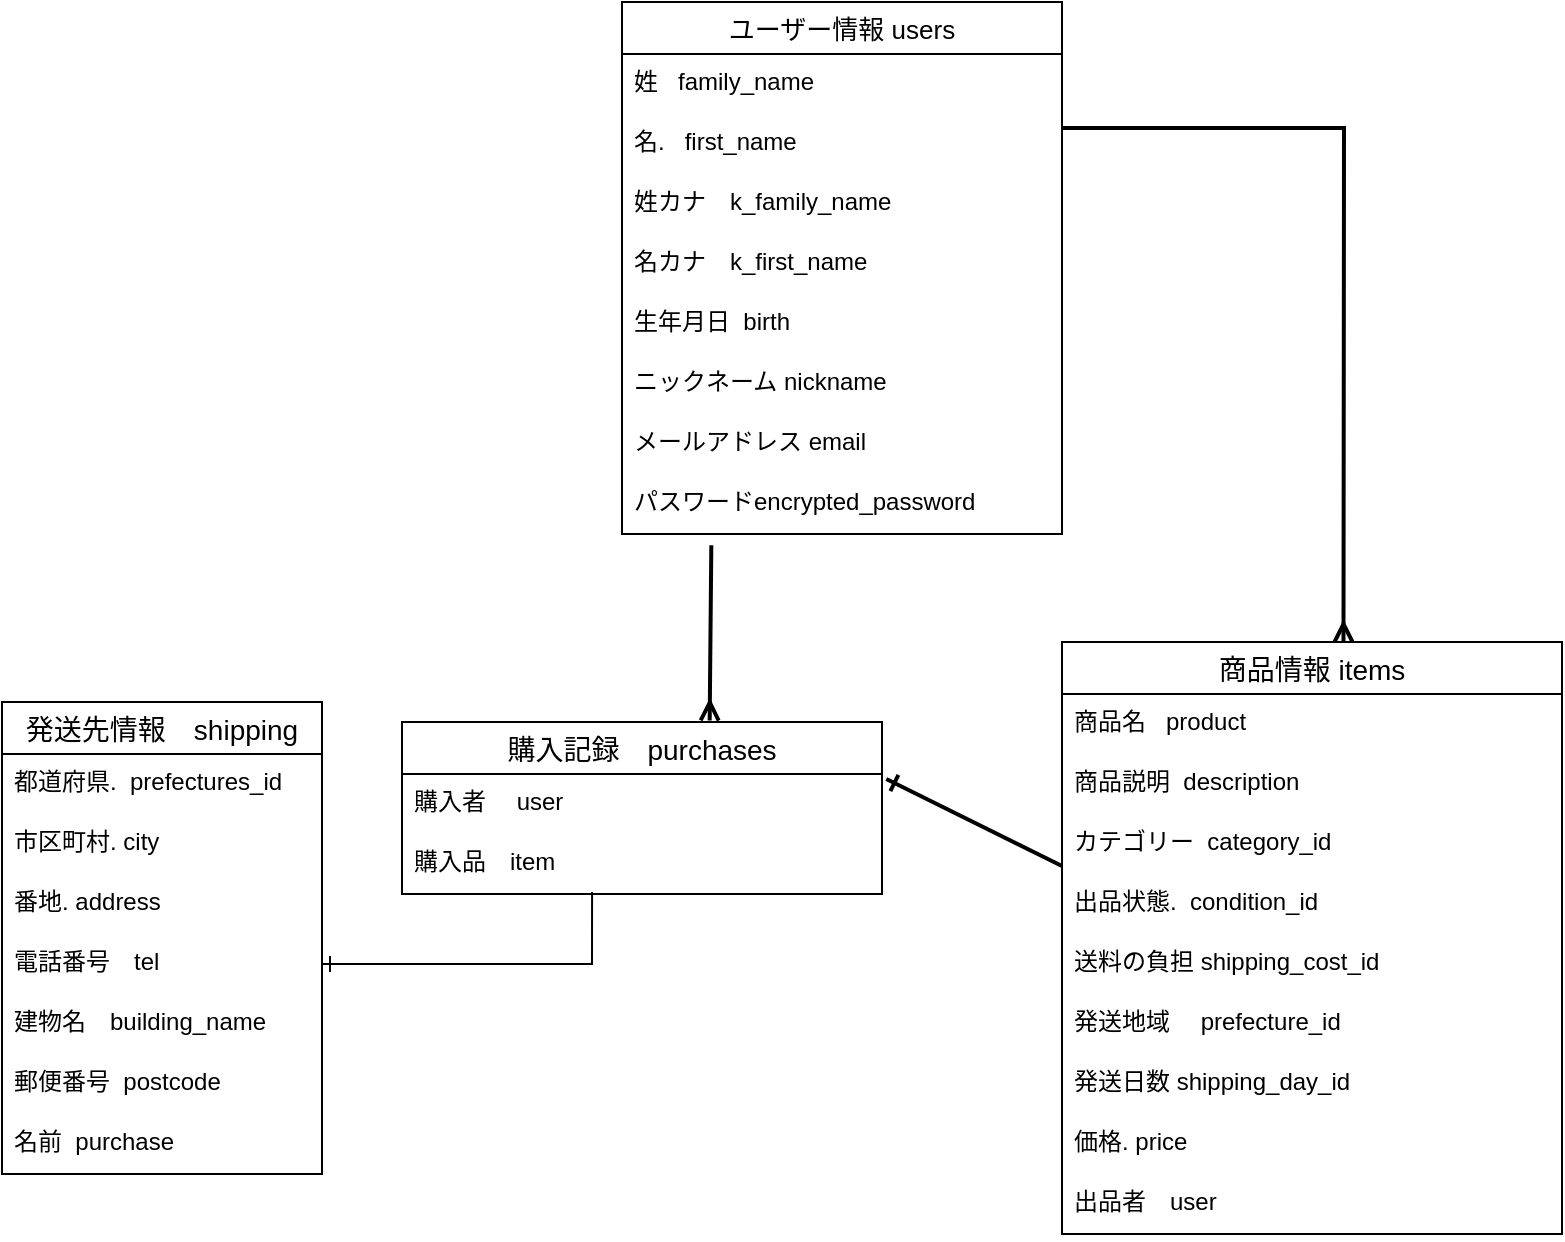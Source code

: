 <mxfile>
    <diagram id="9h7hrKx_j7E5iAnFVkUH" name="ページ1">
        <mxGraphModel dx="165" dy="483" grid="1" gridSize="10" guides="1" tooltips="1" connect="1" arrows="1" fold="1" page="1" pageScale="1" pageWidth="827" pageHeight="1169" math="0" shadow="0">
            <root>
                <mxCell id="0"/>
                <mxCell id="1" parent="0"/>
                <mxCell id="28" value="ユーザー情報 users" style="swimlane;fontStyle=0;childLayout=stackLayout;horizontal=1;startSize=26;horizontalStack=0;resizeParent=1;resizeParentMax=0;resizeLast=0;collapsible=1;marginBottom=0;align=center;fontSize=13;hachureGap=4;fontFamily=Helvetica;rounded=0;" parent="1" vertex="1">
                    <mxGeometry x="320" width="220" height="266" as="geometry">
                        <mxRectangle x="390" y="340" width="120" height="30" as="alternateBounds"/>
                    </mxGeometry>
                </mxCell>
                <mxCell id="29" value="姓   family_name" style="text;strokeColor=none;fillColor=none;spacingLeft=4;spacingRight=4;overflow=hidden;rotatable=0;points=[[0,0.5],[1,0.5]];portConstraint=eastwest;fontSize=12;hachureGap=4;fontFamily=Helvetica;rounded=0;" parent="28" vertex="1">
                    <mxGeometry y="26" width="220" height="30" as="geometry"/>
                </mxCell>
                <mxCell id="30" value="名.   first_name" style="text;strokeColor=none;fillColor=none;spacingLeft=4;spacingRight=4;overflow=hidden;rotatable=0;points=[[0,0.5],[1,0.5]];portConstraint=eastwest;fontSize=12;hachureGap=4;fontFamily=Helvetica;rounded=0;" parent="28" vertex="1">
                    <mxGeometry y="56" width="220" height="30" as="geometry"/>
                </mxCell>
                <mxCell id="161" value="姓カナ　k_family_name" style="text;strokeColor=none;fillColor=none;spacingLeft=4;spacingRight=4;overflow=hidden;rotatable=0;points=[[0,0.5],[1,0.5]];portConstraint=eastwest;fontSize=12;hachureGap=4;fontFamily=Helvetica;rounded=0;" parent="28" vertex="1">
                    <mxGeometry y="86" width="220" height="30" as="geometry"/>
                </mxCell>
                <mxCell id="31" value="名カナ　k_first_name" style="text;strokeColor=none;fillColor=none;spacingLeft=4;spacingRight=4;overflow=hidden;rotatable=0;points=[[0,0.5],[1,0.5]];portConstraint=eastwest;fontSize=12;hachureGap=4;fontFamily=Helvetica;rounded=0;" parent="28" vertex="1">
                    <mxGeometry y="116" width="220" height="30" as="geometry"/>
                </mxCell>
                <mxCell id="162" value="生年月日  birth" style="text;strokeColor=none;fillColor=none;spacingLeft=4;spacingRight=4;overflow=hidden;rotatable=0;points=[[0,0.5],[1,0.5]];portConstraint=eastwest;fontSize=12;hachureGap=4;fontFamily=Helvetica;rounded=0;" parent="28" vertex="1">
                    <mxGeometry y="146" width="220" height="30" as="geometry"/>
                </mxCell>
                <mxCell id="142" value="ニックネーム nickname " style="text;strokeColor=none;fillColor=none;spacingLeft=4;spacingRight=4;overflow=hidden;rotatable=0;points=[[0,0.5],[1,0.5]];portConstraint=eastwest;fontSize=12;hachureGap=4;fontFamily=Helvetica;rounded=0;" parent="28" vertex="1">
                    <mxGeometry y="176" width="220" height="30" as="geometry"/>
                </mxCell>
                <mxCell id="143" value="メールアドレス email" style="text;strokeColor=none;fillColor=none;spacingLeft=4;spacingRight=4;overflow=hidden;rotatable=0;points=[[0,0.5],[1,0.5]];portConstraint=eastwest;fontSize=12;hachureGap=4;fontFamily=Helvetica;rounded=0;" parent="28" vertex="1">
                    <mxGeometry y="206" width="220" height="30" as="geometry"/>
                </mxCell>
                <mxCell id="144" value="パスワードencrypted_password" style="text;strokeColor=none;fillColor=none;spacingLeft=4;spacingRight=4;overflow=hidden;rotatable=0;points=[[0,0.5],[1,0.5]];portConstraint=eastwest;fontSize=12;hachureGap=4;fontFamily=Helvetica;rounded=0;" parent="28" vertex="1">
                    <mxGeometry y="236" width="220" height="30" as="geometry"/>
                </mxCell>
                <mxCell id="79" value="商品情報 items" style="swimlane;fontStyle=0;childLayout=stackLayout;horizontal=1;startSize=26;horizontalStack=0;resizeParent=1;resizeParentMax=0;resizeLast=0;collapsible=1;marginBottom=0;align=center;fontSize=14;rounded=0;" parent="1" vertex="1">
                    <mxGeometry x="540" y="320" width="250" height="296" as="geometry"/>
                </mxCell>
                <mxCell id="80" value="商品名   product" style="text;strokeColor=none;fillColor=none;spacingLeft=4;spacingRight=4;overflow=hidden;rotatable=0;points=[[0,0.5],[1,0.5]];portConstraint=eastwest;fontSize=12;rounded=0;" parent="79" vertex="1">
                    <mxGeometry y="26" width="250" height="30" as="geometry"/>
                </mxCell>
                <mxCell id="84" value="商品説明  description" style="text;strokeColor=none;fillColor=none;spacingLeft=4;spacingRight=4;overflow=hidden;rotatable=0;points=[[0,0.5],[1,0.5]];portConstraint=eastwest;fontSize=12;rounded=0;" parent="79" vertex="1">
                    <mxGeometry y="56" width="250" height="30" as="geometry"/>
                </mxCell>
                <mxCell id="81" value="カテゴリー  category_id " style="text;strokeColor=none;fillColor=none;spacingLeft=4;spacingRight=4;overflow=hidden;rotatable=0;points=[[0,0.5],[1,0.5]];portConstraint=eastwest;fontSize=12;rounded=0;" parent="79" vertex="1">
                    <mxGeometry y="86" width="250" height="30" as="geometry"/>
                </mxCell>
                <mxCell id="82" value="出品状態.  condition_id " style="text;strokeColor=none;fillColor=none;spacingLeft=4;spacingRight=4;overflow=hidden;rotatable=0;points=[[0,0.5],[1,0.5]];portConstraint=eastwest;fontSize=12;rounded=0;" parent="79" vertex="1">
                    <mxGeometry y="116" width="250" height="30" as="geometry"/>
                </mxCell>
                <mxCell id="83" value="送料の負担 shipping_cost_id " style="text;strokeColor=none;fillColor=none;spacingLeft=4;spacingRight=4;overflow=hidden;rotatable=0;points=[[0,0.5],[1,0.5]];portConstraint=eastwest;fontSize=12;rounded=0;" parent="79" vertex="1">
                    <mxGeometry y="146" width="250" height="30" as="geometry"/>
                </mxCell>
                <mxCell id="86" value="発送地域 　prefecture_id" style="text;strokeColor=none;fillColor=none;spacingLeft=4;spacingRight=4;overflow=hidden;rotatable=0;points=[[0,0.5],[1,0.5]];portConstraint=eastwest;fontSize=12;rounded=0;" parent="79" vertex="1">
                    <mxGeometry y="176" width="250" height="30" as="geometry"/>
                </mxCell>
                <mxCell id="87" value="発送日数 shipping_day_id " style="text;strokeColor=none;fillColor=none;spacingLeft=4;spacingRight=4;overflow=hidden;rotatable=0;points=[[0,0.5],[1,0.5]];portConstraint=eastwest;fontSize=12;rounded=0;" parent="79" vertex="1">
                    <mxGeometry y="206" width="250" height="30" as="geometry"/>
                </mxCell>
                <mxCell id="88" value="価格. price" style="text;strokeColor=none;fillColor=none;spacingLeft=4;spacingRight=4;overflow=hidden;rotatable=0;points=[[0,0.5],[1,0.5]];portConstraint=eastwest;fontSize=12;rounded=0;" parent="79" vertex="1">
                    <mxGeometry y="236" width="250" height="30" as="geometry"/>
                </mxCell>
                <mxCell id="160" value="出品者　user" style="text;strokeColor=none;fillColor=none;spacingLeft=4;spacingRight=4;overflow=hidden;rotatable=0;points=[[0,0.5],[1,0.5]];portConstraint=eastwest;fontSize=12;rounded=0;" parent="79" vertex="1">
                    <mxGeometry y="266" width="250" height="30" as="geometry"/>
                </mxCell>
                <mxCell id="93" value="発送先情報　shipping" style="swimlane;fontStyle=0;childLayout=stackLayout;horizontal=1;startSize=26;horizontalStack=0;resizeParent=1;resizeParentMax=0;resizeLast=0;collapsible=1;marginBottom=0;align=center;fontSize=14;rounded=0;" parent="1" vertex="1">
                    <mxGeometry x="10" y="350" width="160" height="236" as="geometry"/>
                </mxCell>
                <mxCell id="99" value="都道府県.  prefectures_id" style="text;strokeColor=none;fillColor=none;spacingLeft=4;spacingRight=4;overflow=hidden;rotatable=0;points=[[0,0.5],[1,0.5]];portConstraint=eastwest;fontSize=12;rounded=0;" parent="93" vertex="1">
                    <mxGeometry y="26" width="160" height="30" as="geometry"/>
                </mxCell>
                <mxCell id="100" value="市区町村. city" style="text;strokeColor=none;fillColor=none;spacingLeft=4;spacingRight=4;overflow=hidden;rotatable=0;points=[[0,0.5],[1,0.5]];portConstraint=eastwest;fontSize=12;rounded=0;" parent="93" vertex="1">
                    <mxGeometry y="56" width="160" height="30" as="geometry"/>
                </mxCell>
                <mxCell id="101" value="番地. address" style="text;strokeColor=none;fillColor=none;spacingLeft=4;spacingRight=4;overflow=hidden;rotatable=0;points=[[0,0.5],[1,0.5]];portConstraint=eastwest;fontSize=12;rounded=0;" parent="93" vertex="1">
                    <mxGeometry y="86" width="160" height="30" as="geometry"/>
                </mxCell>
                <mxCell id="103" value="電話番号　tel" style="text;strokeColor=none;fillColor=none;spacingLeft=4;spacingRight=4;overflow=hidden;rotatable=0;points=[[0,0.5],[1,0.5]];portConstraint=eastwest;fontSize=12;rounded=0;" parent="93" vertex="1">
                    <mxGeometry y="116" width="160" height="30" as="geometry"/>
                </mxCell>
                <mxCell id="102" value="建物名　building_name&#10;" style="text;strokeColor=none;fillColor=none;spacingLeft=4;spacingRight=4;overflow=hidden;rotatable=0;points=[[0,0.5],[1,0.5]];portConstraint=eastwest;fontSize=12;rounded=0;" parent="93" vertex="1">
                    <mxGeometry y="146" width="160" height="30" as="geometry"/>
                </mxCell>
                <mxCell id="167" value="郵便番号  postcode" style="text;strokeColor=none;fillColor=none;spacingLeft=4;spacingRight=4;overflow=hidden;rotatable=0;points=[[0,0.5],[1,0.5]];portConstraint=eastwest;fontSize=12;rounded=0;" vertex="1" parent="93">
                    <mxGeometry y="176" width="160" height="30" as="geometry"/>
                </mxCell>
                <mxCell id="168" value="名前  purchase" style="text;strokeColor=none;fillColor=none;spacingLeft=4;spacingRight=4;overflow=hidden;rotatable=0;points=[[0,0.5],[1,0.5]];portConstraint=eastwest;fontSize=12;rounded=0;" vertex="1" parent="93">
                    <mxGeometry y="206" width="160" height="30" as="geometry"/>
                </mxCell>
                <mxCell id="147" style="edgeStyle=none;html=1;exitX=1;exitY=0.233;exitDx=0;exitDy=0;entryX=0.563;entryY=0;entryDx=0;entryDy=0;entryPerimeter=0;fontFamily=Helvetica;endArrow=ERmany;endFill=0;exitPerimeter=0;strokeWidth=2;rounded=0;startArrow=none;startFill=0;" parent="1" source="30" target="79" edge="1">
                    <mxGeometry relative="1" as="geometry">
                        <Array as="points">
                            <mxPoint x="681" y="63"/>
                        </Array>
                    </mxGeometry>
                </mxCell>
                <mxCell id="148" value="購入記録　purchases" style="swimlane;fontStyle=0;childLayout=stackLayout;horizontal=1;startSize=26;horizontalStack=0;resizeParent=1;resizeParentMax=0;resizeLast=0;collapsible=1;marginBottom=0;align=center;fontSize=14;fontFamily=Helvetica;rounded=0;" parent="1" vertex="1">
                    <mxGeometry x="210" y="360" width="240" height="86" as="geometry"/>
                </mxCell>
                <mxCell id="149" value="購入者　 user" style="text;strokeColor=none;fillColor=none;spacingLeft=4;spacingRight=4;overflow=hidden;rotatable=0;points=[[0,0.5],[1,0.5]];portConstraint=eastwest;fontSize=12;fontFamily=Helvetica;rounded=0;" parent="148" vertex="1">
                    <mxGeometry y="26" width="240" height="30" as="geometry"/>
                </mxCell>
                <mxCell id="165" value="購入品　item" style="text;strokeColor=none;fillColor=none;spacingLeft=4;spacingRight=4;overflow=hidden;rotatable=0;points=[[0,0.5],[1,0.5]];portConstraint=eastwest;fontSize=12;fontFamily=Helvetica;rounded=0;" parent="148" vertex="1">
                    <mxGeometry y="56" width="240" height="30" as="geometry"/>
                </mxCell>
                <mxCell id="155" style="edgeStyle=none;html=1;entryX=0.641;entryY=-0.009;entryDx=0;entryDy=0;entryPerimeter=0;strokeWidth=2;fontFamily=Helvetica;endArrow=ERmany;endFill=0;exitX=0.203;exitY=1.189;exitDx=0;exitDy=0;exitPerimeter=0;" parent="1" source="144" target="148" edge="1">
                    <mxGeometry relative="1" as="geometry">
                        <mxPoint x="517.04" y="236.99" as="sourcePoint"/>
                    </mxGeometry>
                </mxCell>
                <mxCell id="157" style="edgeStyle=none;html=1;exitX=1.009;exitY=0.083;exitDx=0;exitDy=0;entryX=0;entryY=0.867;entryDx=0;entryDy=0;entryPerimeter=0;strokeWidth=2;fontFamily=Helvetica;startArrow=ERone;startFill=0;endArrow=none;endFill=0;exitPerimeter=0;" parent="1" source="149" target="81" edge="1">
                    <mxGeometry relative="1" as="geometry">
                        <mxPoint x="573.5" y="431" as="sourcePoint"/>
                    </mxGeometry>
                </mxCell>
                <mxCell id="166" style="edgeStyle=none;html=1;exitX=1;exitY=0.5;exitDx=0;exitDy=0;entryX=0.396;entryY=0.967;entryDx=0;entryDy=0;entryPerimeter=0;endArrow=none;endFill=0;rounded=0;startArrow=ERone;startFill=0;" parent="1" source="103" target="165" edge="1">
                    <mxGeometry relative="1" as="geometry">
                        <Array as="points">
                            <mxPoint x="305" y="481"/>
                        </Array>
                    </mxGeometry>
                </mxCell>
            </root>
        </mxGraphModel>
    </diagram>
</mxfile>